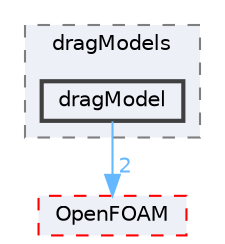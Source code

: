 digraph "src/phaseSystemModels/multiphaseEuler/multiphaseSystem/interfacialModels/dragModels/dragModel"
{
 // LATEX_PDF_SIZE
  bgcolor="transparent";
  edge [fontname=Helvetica,fontsize=10,labelfontname=Helvetica,labelfontsize=10];
  node [fontname=Helvetica,fontsize=10,shape=box,height=0.2,width=0.4];
  compound=true
  subgraph clusterdir_5130330b69a79dabb212eb5112e28572 {
    graph [ bgcolor="#edf0f7", pencolor="grey50", label="dragModels", fontname=Helvetica,fontsize=10 style="filled,dashed", URL="dir_5130330b69a79dabb212eb5112e28572.html",tooltip=""]
  dir_1a1e31497560a17339d66e0c38e7ed14 [label="dragModel", fillcolor="#edf0f7", color="grey25", style="filled,bold", URL="dir_1a1e31497560a17339d66e0c38e7ed14.html",tooltip=""];
  }
  dir_c5473ff19b20e6ec4dfe5c310b3778a8 [label="OpenFOAM", fillcolor="#edf0f7", color="red", style="filled,dashed", URL="dir_c5473ff19b20e6ec4dfe5c310b3778a8.html",tooltip=""];
  dir_1a1e31497560a17339d66e0c38e7ed14->dir_c5473ff19b20e6ec4dfe5c310b3778a8 [headlabel="2", labeldistance=1.5 headhref="dir_001039_002695.html" href="dir_001039_002695.html" color="steelblue1" fontcolor="steelblue1"];
}
